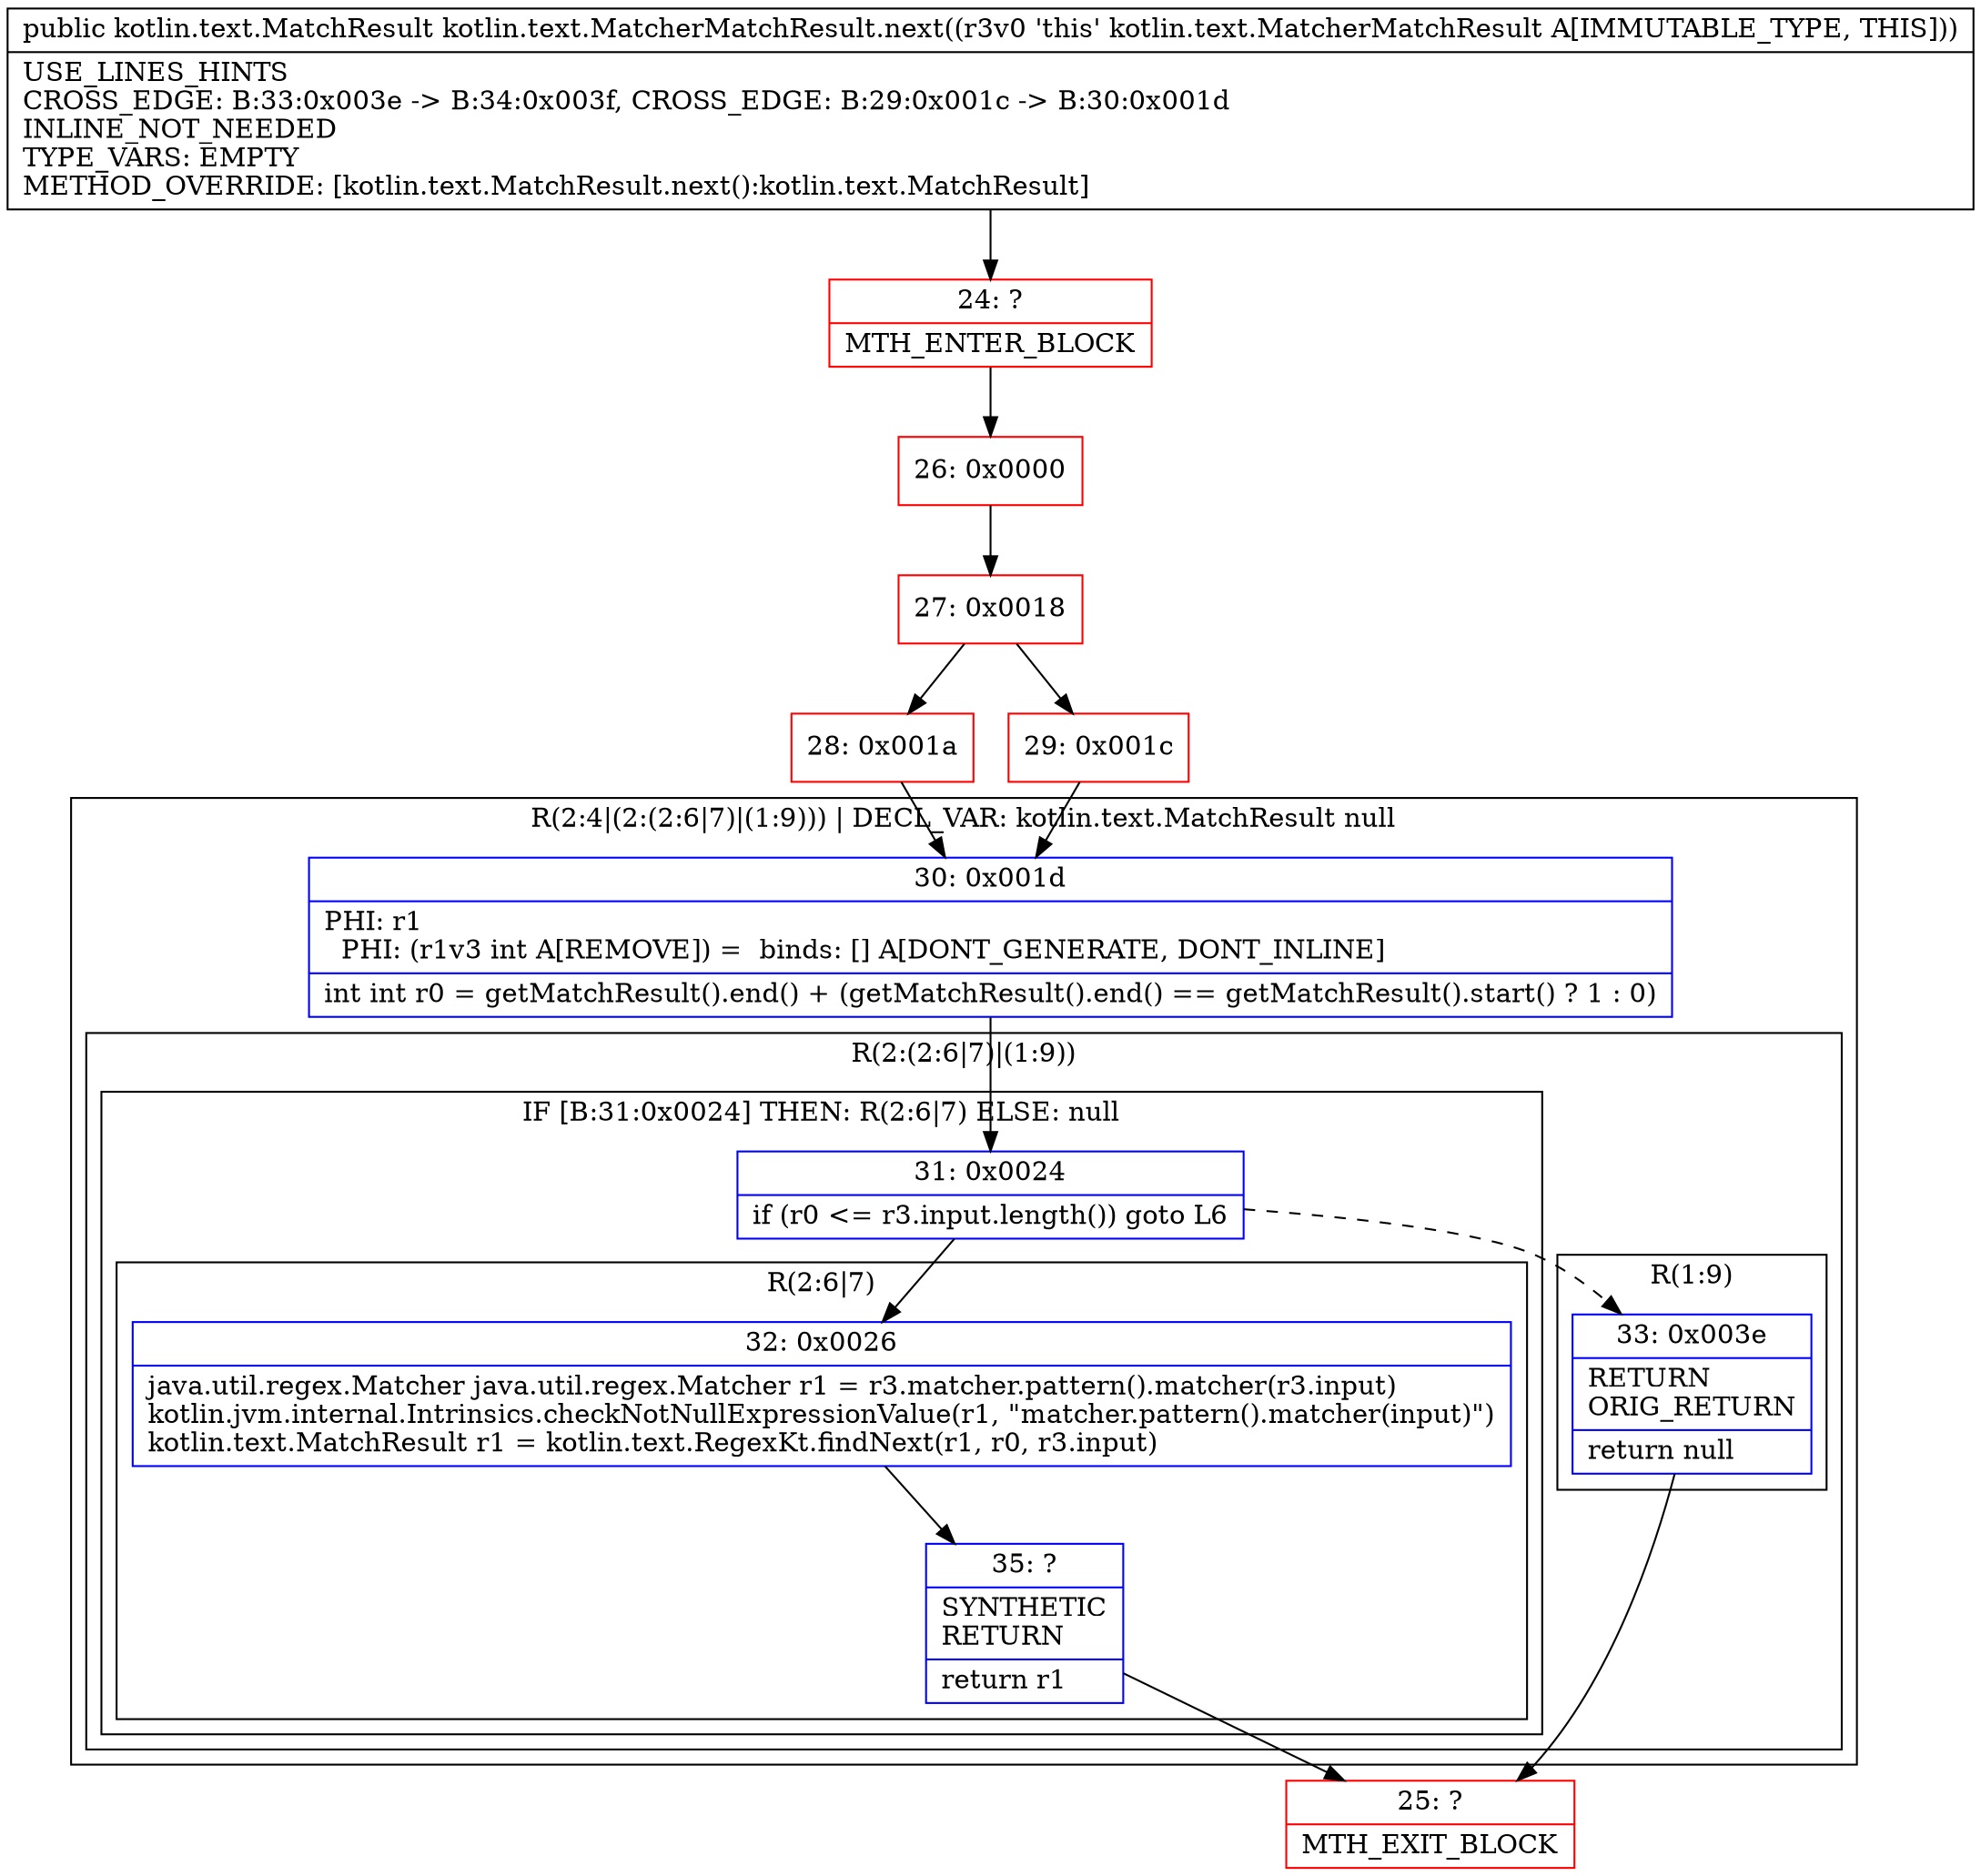 digraph "CFG forkotlin.text.MatcherMatchResult.next()Lkotlin\/text\/MatchResult;" {
subgraph cluster_Region_1291600120 {
label = "R(2:4|(2:(2:6|7)|(1:9))) | DECL_VAR: kotlin.text.MatchResult null\l";
node [shape=record,color=blue];
Node_30 [shape=record,label="{30\:\ 0x001d|PHI: r1 \l  PHI: (r1v3 int A[REMOVE]) =  binds: [] A[DONT_GENERATE, DONT_INLINE]\l|int int r0 = getMatchResult().end() + (getMatchResult().end() == getMatchResult().start() ? 1 : 0)\l}"];
subgraph cluster_Region_1599312011 {
label = "R(2:(2:6|7)|(1:9))";
node [shape=record,color=blue];
subgraph cluster_IfRegion_240669343 {
label = "IF [B:31:0x0024] THEN: R(2:6|7) ELSE: null";
node [shape=record,color=blue];
Node_31 [shape=record,label="{31\:\ 0x0024|if (r0 \<= r3.input.length()) goto L6\l}"];
subgraph cluster_Region_112176903 {
label = "R(2:6|7)";
node [shape=record,color=blue];
Node_32 [shape=record,label="{32\:\ 0x0026|java.util.regex.Matcher java.util.regex.Matcher r1 = r3.matcher.pattern().matcher(r3.input)\lkotlin.jvm.internal.Intrinsics.checkNotNullExpressionValue(r1, \"matcher.pattern().matcher(input)\")\lkotlin.text.MatchResult r1 = kotlin.text.RegexKt.findNext(r1, r0, r3.input)\l}"];
Node_35 [shape=record,label="{35\:\ ?|SYNTHETIC\lRETURN\l|return r1\l}"];
}
}
subgraph cluster_Region_855203717 {
label = "R(1:9)";
node [shape=record,color=blue];
Node_33 [shape=record,label="{33\:\ 0x003e|RETURN\lORIG_RETURN\l|return null\l}"];
}
}
}
Node_24 [shape=record,color=red,label="{24\:\ ?|MTH_ENTER_BLOCK\l}"];
Node_26 [shape=record,color=red,label="{26\:\ 0x0000}"];
Node_27 [shape=record,color=red,label="{27\:\ 0x0018}"];
Node_28 [shape=record,color=red,label="{28\:\ 0x001a}"];
Node_25 [shape=record,color=red,label="{25\:\ ?|MTH_EXIT_BLOCK\l}"];
Node_29 [shape=record,color=red,label="{29\:\ 0x001c}"];
MethodNode[shape=record,label="{public kotlin.text.MatchResult kotlin.text.MatcherMatchResult.next((r3v0 'this' kotlin.text.MatcherMatchResult A[IMMUTABLE_TYPE, THIS]))  | USE_LINES_HINTS\lCROSS_EDGE: B:33:0x003e \-\> B:34:0x003f, CROSS_EDGE: B:29:0x001c \-\> B:30:0x001d\lINLINE_NOT_NEEDED\lTYPE_VARS: EMPTY\lMETHOD_OVERRIDE: [kotlin.text.MatchResult.next():kotlin.text.MatchResult]\l}"];
MethodNode -> Node_24;Node_30 -> Node_31;
Node_31 -> Node_32;
Node_31 -> Node_33[style=dashed];
Node_32 -> Node_35;
Node_35 -> Node_25;
Node_33 -> Node_25;
Node_24 -> Node_26;
Node_26 -> Node_27;
Node_27 -> Node_28;
Node_27 -> Node_29;
Node_28 -> Node_30;
Node_29 -> Node_30;
}

